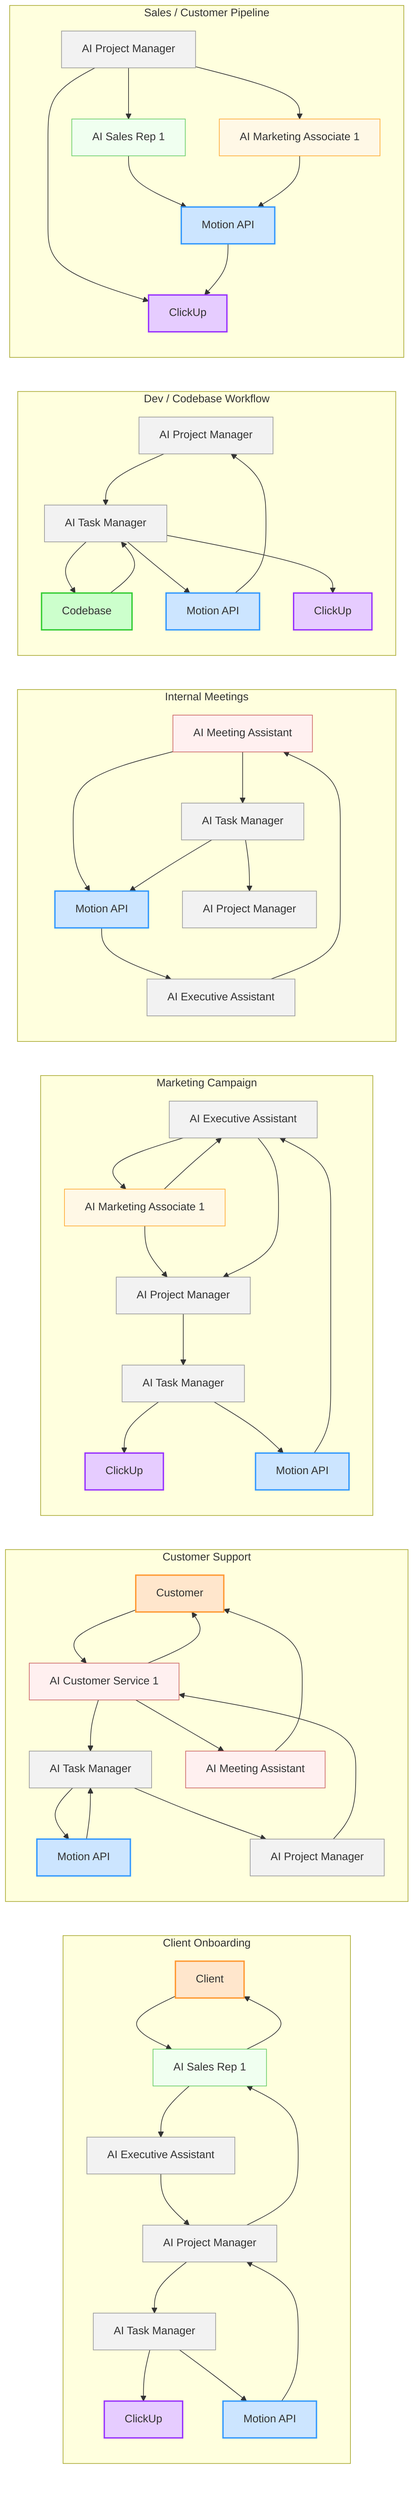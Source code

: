 ---
id: 96dba2e1-6ee6-4dde-8fb5-bc702a2c140c
---
%% master_playbook_swimlanes.mmd
%% Horizontal Swimlane Layout for AI Employee Playbook

%% Workflow lanes: Client Onboarding | Customer Support | Marketing | Meetings | Dev/Codebase | Sales Pipeline
%% Color coding: Motion API (blue), ClickUp (purple), Codebase (green)
%% Role shading: Management, Ops, Sales, Marketing

flowchart LR
    %% === Swimlane: Client Onboarding ===
    subgraph Onboarding["Client Onboarding"]
        Client[Client]:::client
        SR1[AI Sales Rep 1]:::sales
        EA[AI Executive Assistant]:::mgmt
        PM[AI Project Manager]:::mgmt
        TM[AI Task Manager]:::mgmt
        ClickUp1[ClickUp]:::clickup
        Motion1[Motion API]:::motion
        Client --> SR1
        SR1 --> EA
        EA --> PM
        PM --> TM
        TM --> ClickUp1
        TM --> Motion1
        Motion1 --> PM
        PM --> SR1
        SR1 --> Client
    end

    %% === Swimlane: Customer Support ===
    subgraph Support["Customer Support"]
        Customer[Customer]:::client
        CS1[AI Customer Service 1]:::ops
        MEET1[AI Meeting Assistant]:::ops
        TM2[AI Task Manager]:::mgmt
        PM2[AI Project Manager]:::mgmt
        Motion2[Motion API]:::motion
        Customer --> CS1
        CS1 --> TM2
        TM2 --> Motion2
        Motion2 --> TM2
        TM2 --> PM2
        PM2 --> CS1
        CS1 --> Customer
        CS1 --> MEET1
        MEET1 --> Customer
    end

    %% === Swimlane: Marketing Campaign ===
    subgraph MarketingWF["Marketing Campaign"]
        EA2[AI Executive Assistant]:::mgmt
        MK1[AI Marketing Associate 1]:::marketing
        PM3[AI Project Manager]:::mgmt
        TM3[AI Task Manager]:::mgmt
        ClickUp2[ClickUp]:::clickup
        Motion3[Motion API]:::motion
        EA2 --> MK1
        MK1 --> PM3
        PM3 --> TM3
        TM3 --> ClickUp2
        TM3 --> Motion3
        Motion3 --> EA2
        MK1 --> EA2
        EA2 --> PM3
    end

    %% === Swimlane: Internal Meetings ===
    subgraph Meetings["Internal Meetings"]
        MEET2[AI Meeting Assistant]:::ops
        TM4[AI Task Manager]:::mgmt
        PM4[AI Project Manager]:::mgmt
        EA3[AI Executive Assistant]:::mgmt
        Motion4[Motion API]:::motion
        MEET2 --> Motion4
        MEET2 --> TM4
        TM4 --> PM4
        TM4 --> Motion4
        Motion4 --> EA3
        EA3 --> MEET2
    end

    %% === Swimlane: Development / Codebase ===
    subgraph Development["Dev / Codebase Workflow"]
        PM5[AI Project Manager]:::mgmt
        TM5[AI Task Manager]:::mgmt
        Codebase1[Codebase]:::codebase
        Motion5[Motion API]:::motion
        ClickUp3[ClickUp]:::clickup
        PM5 --> TM5
        TM5 --> Codebase1
        Codebase1 --> TM5
        TM5 --> Motion5
        TM5 --> ClickUp3
        Motion5 --> PM5
    end

    %% === Swimlane: Sales / Customer Pipeline ===
    subgraph SalesWF["Sales / Customer Pipeline"]
        SR2[AI Sales Rep 1]:::sales
        MK2[AI Marketing Associate 1]:::marketing
        PM6[AI Project Manager]:::mgmt
        Motion6[Motion API]:::motion
        ClickUp4[ClickUp]:::clickup
        SR2 --> Motion6
        MK2 --> Motion6
        PM6 --> ClickUp4
        Motion6 --> ClickUp4
        PM6 --> SR2
        PM6 --> MK2
    end

    %% === Class Definitions ===
    classDef motion fill:#cce5ff,stroke:#3399ff,stroke-width:2px
    classDef clickup fill:#e6ccff,stroke:#9933ff,stroke-width:2px
    classDef codebase fill:#ccffcc,stroke:#33cc33,stroke-width:2px
    classDef mgmt fill:#f2f2f2,stroke:#999,stroke-width:1px
    classDef ops fill:#fff0f0,stroke:#cc6666,stroke-width:1px
    classDef sales fill:#f0fff0,stroke:#66cc66,stroke-width:1px
    classDef marketing fill:#fff8e6,stroke:#ffaa33,stroke-width:1px
    classDef client fill:#ffe6cc,stroke:#ff9933,stroke-width:2px